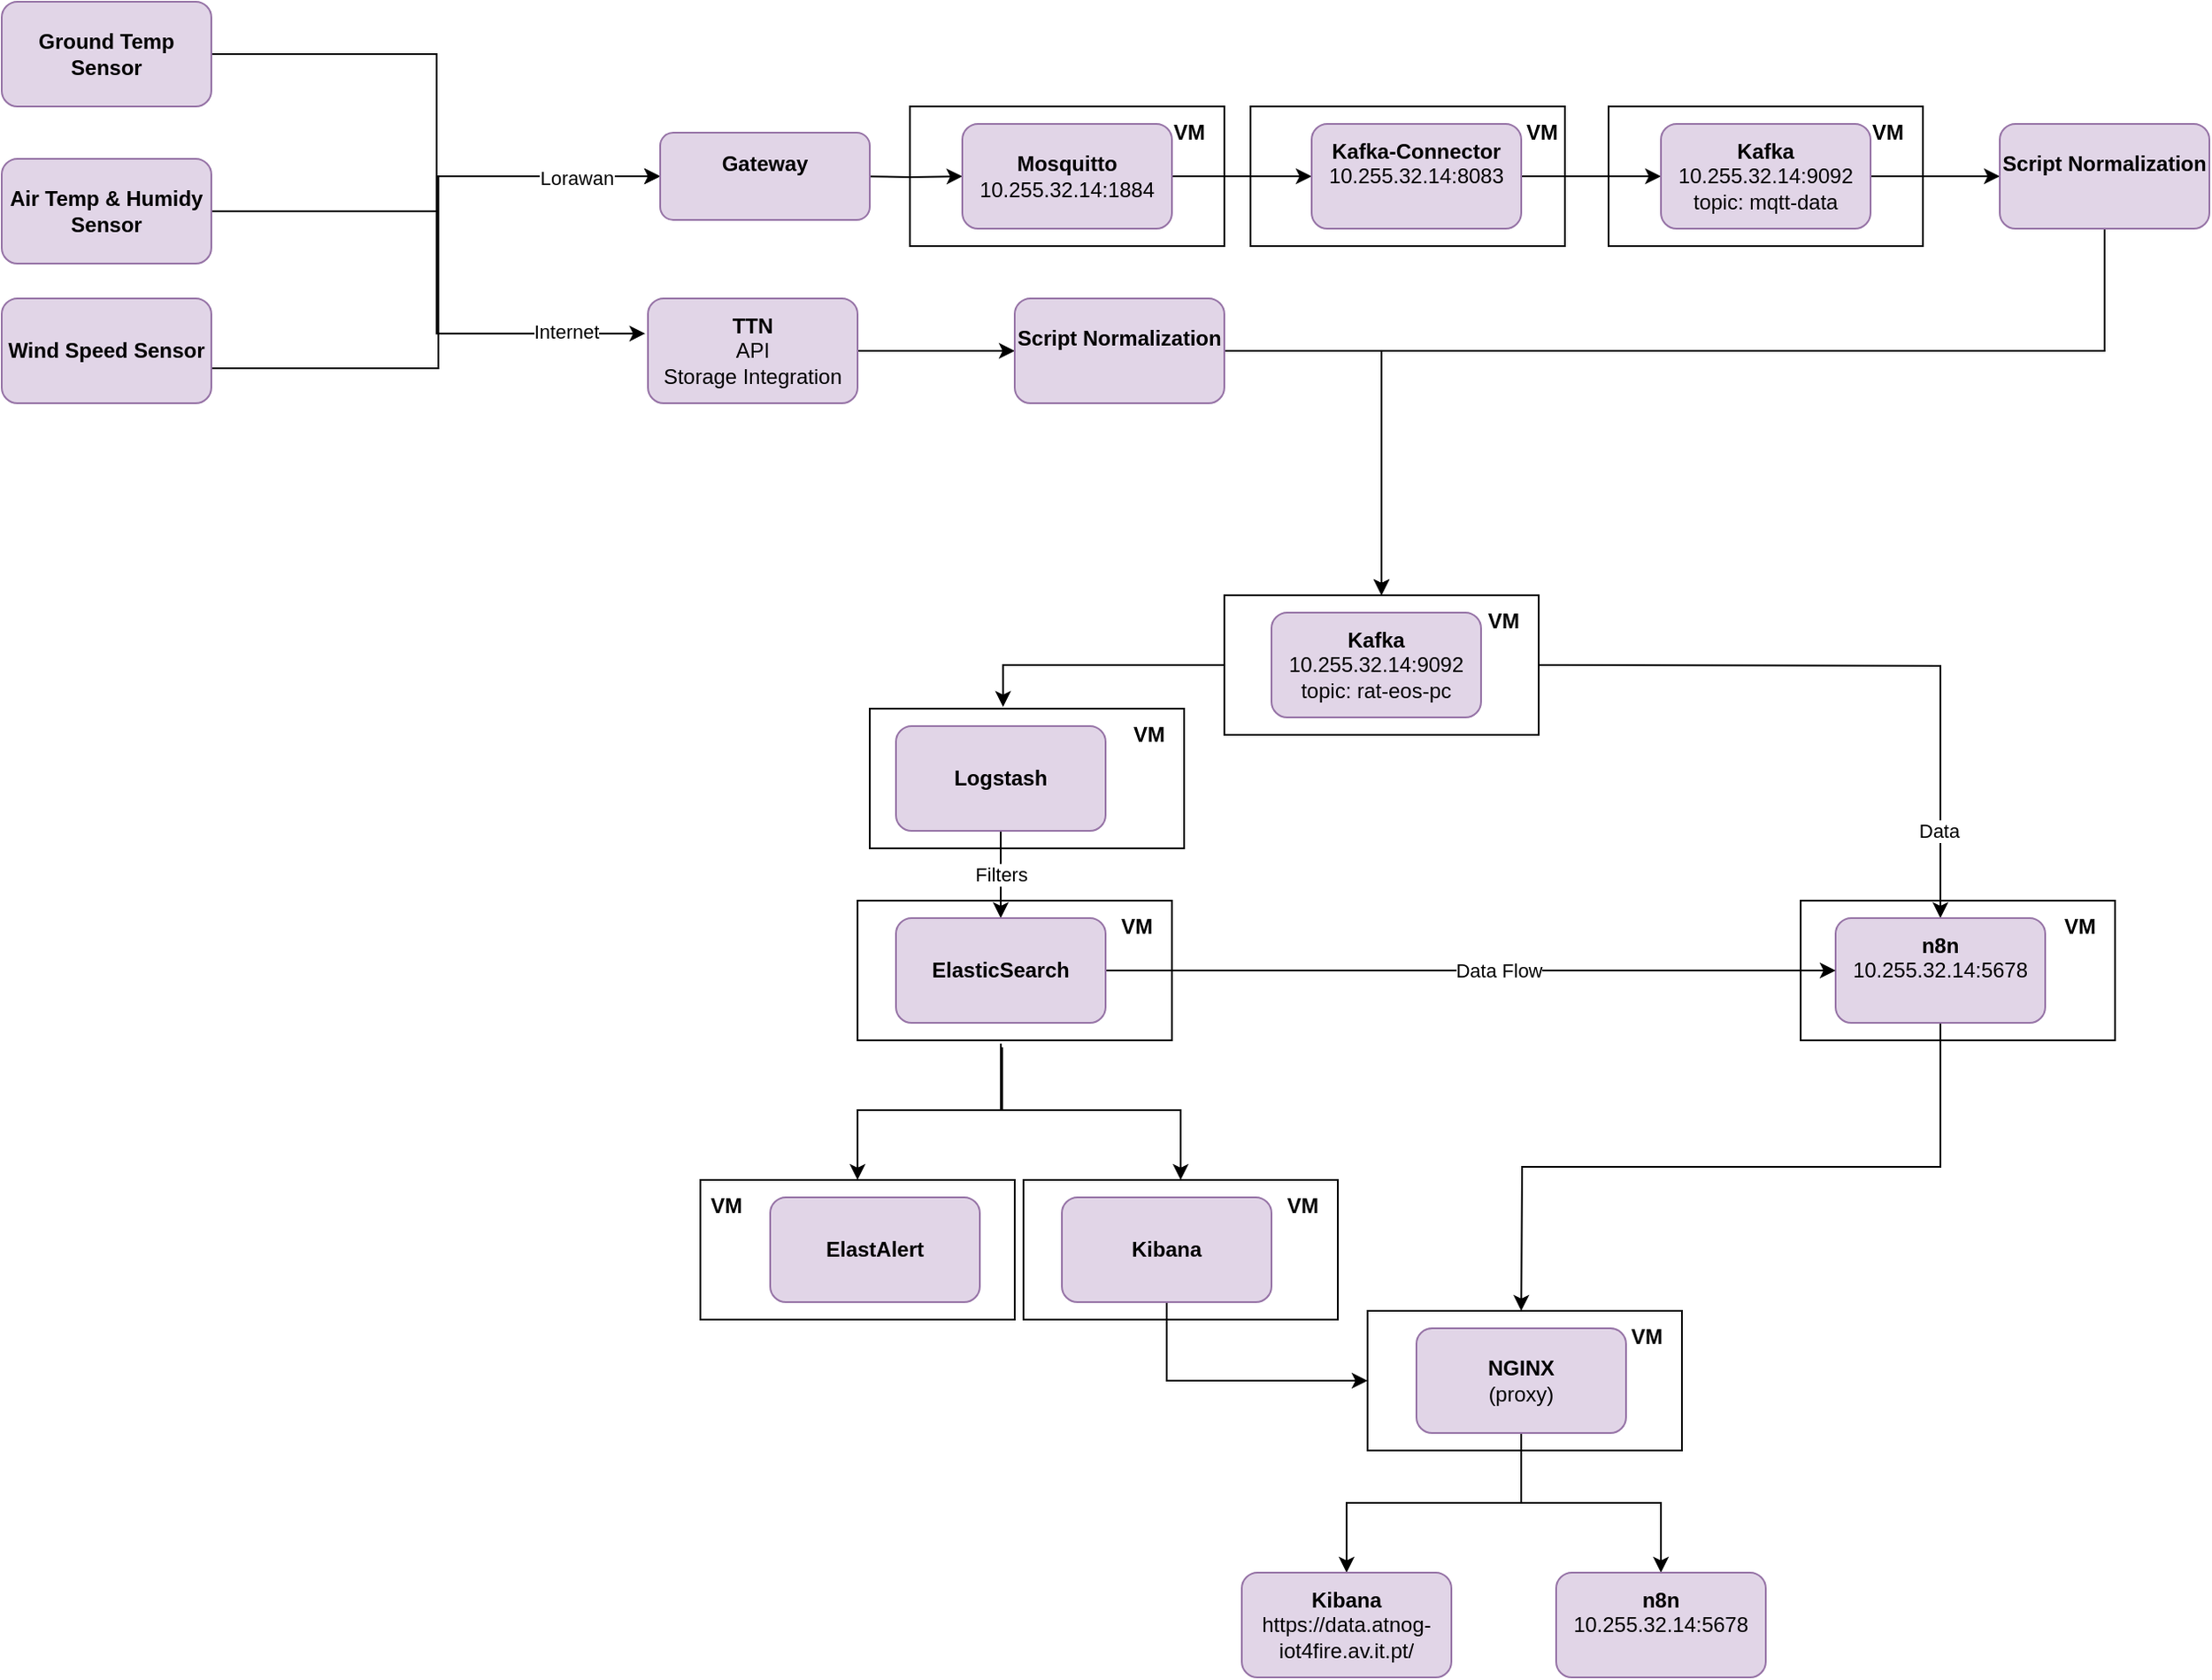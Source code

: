 <mxfile version="24.6.4" type="github">
  <diagram name="Página-1" id="U9sVXNLi1cfzZMgELVTF">
    <mxGraphModel dx="2796" dy="908" grid="1" gridSize="10" guides="1" tooltips="1" connect="1" arrows="1" fold="1" page="1" pageScale="1" pageWidth="827" pageHeight="1169" math="0" shadow="0">
      <root>
        <mxCell id="0" />
        <mxCell id="1" parent="0" />
        <mxCell id="4dspg_A0m96g3X4auWPV-66" value="" style="rounded=0;whiteSpace=wrap;html=1;" vertex="1" parent="1">
          <mxGeometry x="-293" y="435" width="180" height="80" as="geometry" />
        </mxCell>
        <mxCell id="4dspg_A0m96g3X4auWPV-67" value="&lt;b&gt;VM&lt;/b&gt;" style="text;html=1;align=center;verticalAlign=middle;whiteSpace=wrap;rounded=0;" vertex="1" parent="1">
          <mxGeometry x="-163" y="435" width="60" height="30" as="geometry" />
        </mxCell>
        <mxCell id="4dspg_A0m96g3X4auWPV-69" style="edgeStyle=orthogonalEdgeStyle;rounded=0;orthogonalLoop=1;jettySize=auto;html=1;exitX=0.46;exitY=1.05;exitDx=0;exitDy=0;entryX=0.5;entryY=0;entryDx=0;entryDy=0;exitPerimeter=0;" edge="1" parent="1" source="4dspg_A0m96g3X4auWPV-64" target="4dspg_A0m96g3X4auWPV-60">
          <mxGeometry relative="1" as="geometry" />
        </mxCell>
        <mxCell id="4dspg_A0m96g3X4auWPV-64" value="" style="rounded=0;whiteSpace=wrap;html=1;" vertex="1" parent="1">
          <mxGeometry x="-300" y="545" width="180" height="80" as="geometry" />
        </mxCell>
        <mxCell id="4dspg_A0m96g3X4auWPV-65" value="&lt;b&gt;VM&lt;/b&gt;" style="text;html=1;align=center;verticalAlign=middle;whiteSpace=wrap;rounded=0;" vertex="1" parent="1">
          <mxGeometry x="-170" y="545" width="60" height="30" as="geometry" />
        </mxCell>
        <mxCell id="4dspg_A0m96g3X4auWPV-62" value="" style="rounded=0;whiteSpace=wrap;html=1;" vertex="1" parent="1">
          <mxGeometry x="-390" y="705" width="180" height="80" as="geometry" />
        </mxCell>
        <mxCell id="4dspg_A0m96g3X4auWPV-63" value="&lt;b&gt;VM&lt;/b&gt;" style="text;html=1;align=center;verticalAlign=middle;whiteSpace=wrap;rounded=0;" vertex="1" parent="1">
          <mxGeometry x="-405" y="705" width="60" height="30" as="geometry" />
        </mxCell>
        <mxCell id="4dspg_A0m96g3X4auWPV-60" value="" style="rounded=0;whiteSpace=wrap;html=1;" vertex="1" parent="1">
          <mxGeometry x="-205" y="705" width="180" height="80" as="geometry" />
        </mxCell>
        <mxCell id="4dspg_A0m96g3X4auWPV-61" value="&lt;b&gt;VM&lt;/b&gt;" style="text;html=1;align=center;verticalAlign=middle;whiteSpace=wrap;rounded=0;" vertex="1" parent="1">
          <mxGeometry x="-75" y="705" width="60" height="30" as="geometry" />
        </mxCell>
        <mxCell id="4dspg_A0m96g3X4auWPV-58" value="" style="rounded=0;whiteSpace=wrap;html=1;" vertex="1" parent="1">
          <mxGeometry x="-8" y="780" width="180" height="80" as="geometry" />
        </mxCell>
        <mxCell id="4dspg_A0m96g3X4auWPV-59" value="&lt;b&gt;VM&lt;/b&gt;" style="text;html=1;align=center;verticalAlign=middle;whiteSpace=wrap;rounded=0;" vertex="1" parent="1">
          <mxGeometry x="122" y="780" width="60" height="30" as="geometry" />
        </mxCell>
        <mxCell id="4dspg_A0m96g3X4auWPV-53" value="" style="rounded=0;whiteSpace=wrap;html=1;" vertex="1" parent="1">
          <mxGeometry x="240" y="545" width="180" height="80" as="geometry" />
        </mxCell>
        <mxCell id="4dspg_A0m96g3X4auWPV-51" value="" style="rounded=0;whiteSpace=wrap;html=1;" vertex="1" parent="1">
          <mxGeometry x="-90" y="370" width="180" height="80" as="geometry" />
        </mxCell>
        <mxCell id="4dspg_A0m96g3X4auWPV-52" value="&lt;b&gt;VM&lt;/b&gt;" style="text;html=1;align=center;verticalAlign=middle;whiteSpace=wrap;rounded=0;" vertex="1" parent="1">
          <mxGeometry x="40" y="370" width="60" height="30" as="geometry" />
        </mxCell>
        <mxCell id="4dspg_A0m96g3X4auWPV-49" value="" style="rounded=0;whiteSpace=wrap;html=1;" vertex="1" parent="1">
          <mxGeometry x="-270" y="90" width="180" height="80" as="geometry" />
        </mxCell>
        <mxCell id="4dspg_A0m96g3X4auWPV-47" value="" style="rounded=0;whiteSpace=wrap;html=1;" vertex="1" parent="1">
          <mxGeometry x="-75" y="90" width="180" height="80" as="geometry" />
        </mxCell>
        <mxCell id="4dspg_A0m96g3X4auWPV-41" value="" style="rounded=0;whiteSpace=wrap;html=1;" vertex="1" parent="1">
          <mxGeometry x="130" y="90" width="180" height="80" as="geometry" />
        </mxCell>
        <mxCell id="VtKPe04n7dCPjRhlaxMr-1" style="edgeStyle=orthogonalEdgeStyle;rounded=0;orthogonalLoop=1;jettySize=auto;html=1;entryX=0;entryY=0.5;entryDx=0;entryDy=0;exitX=1;exitY=0.5;exitDx=0;exitDy=0;" parent="1" source="VtKPe04n7dCPjRhlaxMr-2" target="VtKPe04n7dCPjRhlaxMr-9" edge="1">
          <mxGeometry relative="1" as="geometry">
            <mxPoint x="-628" y="150" as="sourcePoint" />
            <Array as="points">
              <mxPoint x="-670" y="240" />
              <mxPoint x="-540" y="240" />
              <mxPoint x="-540" y="130" />
            </Array>
          </mxGeometry>
        </mxCell>
        <mxCell id="VtKPe04n7dCPjRhlaxMr-2" value="&lt;b&gt;Wind Speed Sensor&lt;/b&gt;" style="rounded=1;whiteSpace=wrap;html=1;fillColor=#e1d5e7;strokeColor=#9673a6;" parent="1" vertex="1">
          <mxGeometry x="-790" y="200" width="120" height="60" as="geometry" />
        </mxCell>
        <mxCell id="VtKPe04n7dCPjRhlaxMr-3" style="edgeStyle=orthogonalEdgeStyle;rounded=0;orthogonalLoop=1;jettySize=auto;html=1;exitX=1;exitY=0.5;exitDx=0;exitDy=0;entryX=0;entryY=0.5;entryDx=0;entryDy=0;" parent="1" target="VtKPe04n7dCPjRhlaxMr-9" edge="1" source="VtKPe04n7dCPjRhlaxMr-4">
          <mxGeometry relative="1" as="geometry">
            <mxPoint x="-448" y="150" as="sourcePoint" />
            <Array as="points">
              <mxPoint x="-540" y="150" />
              <mxPoint x="-540" y="130" />
            </Array>
          </mxGeometry>
        </mxCell>
        <mxCell id="4dspg_A0m96g3X4auWPV-9" value="Lorawan" style="edgeLabel;html=1;align=center;verticalAlign=middle;resizable=0;points=[];" vertex="1" connectable="0" parent="VtKPe04n7dCPjRhlaxMr-3">
          <mxGeometry x="0.653" y="-1" relative="1" as="geometry">
            <mxPoint as="offset" />
          </mxGeometry>
        </mxCell>
        <mxCell id="VtKPe04n7dCPjRhlaxMr-4" value="&lt;b&gt;Air Temp &amp;amp; Humidy Sensor&lt;/b&gt;" style="rounded=1;whiteSpace=wrap;html=1;fillColor=#e1d5e7;strokeColor=#9673a6;" parent="1" vertex="1">
          <mxGeometry x="-790" y="120" width="120" height="60" as="geometry" />
        </mxCell>
        <mxCell id="4dspg_A0m96g3X4auWPV-6" style="edgeStyle=orthogonalEdgeStyle;rounded=0;orthogonalLoop=1;jettySize=auto;html=1;exitX=1;exitY=0.5;exitDx=0;exitDy=0;entryX=-0.013;entryY=0.335;entryDx=0;entryDy=0;entryPerimeter=0;" edge="1" parent="1" source="VtKPe04n7dCPjRhlaxMr-6" target="4dspg_A0m96g3X4auWPV-7">
          <mxGeometry relative="1" as="geometry">
            <Array as="points">
              <mxPoint x="-541" y="60" />
              <mxPoint x="-541" y="220" />
            </Array>
          </mxGeometry>
        </mxCell>
        <mxCell id="4dspg_A0m96g3X4auWPV-10" value="Internet" style="edgeLabel;html=1;align=center;verticalAlign=middle;resizable=0;points=[];" vertex="1" connectable="0" parent="4dspg_A0m96g3X4auWPV-6">
          <mxGeometry x="0.775" y="1" relative="1" as="geometry">
            <mxPoint as="offset" />
          </mxGeometry>
        </mxCell>
        <mxCell id="VtKPe04n7dCPjRhlaxMr-6" value="&lt;b&gt;Ground Temp Sensor&lt;/b&gt;" style="rounded=1;whiteSpace=wrap;html=1;fillColor=#e1d5e7;strokeColor=#9673a6;" parent="1" vertex="1">
          <mxGeometry x="-790" y="30" width="120" height="60" as="geometry" />
        </mxCell>
        <mxCell id="4dspg_A0m96g3X4auWPV-21" style="edgeStyle=orthogonalEdgeStyle;rounded=0;orthogonalLoop=1;jettySize=auto;html=1;entryX=0;entryY=0.5;entryDx=0;entryDy=0;" edge="1" parent="1" target="4dspg_A0m96g3X4auWPV-8">
          <mxGeometry relative="1" as="geometry">
            <mxPoint x="-300" y="130" as="sourcePoint" />
          </mxGeometry>
        </mxCell>
        <mxCell id="VtKPe04n7dCPjRhlaxMr-9" value="&lt;b&gt;Gateway&lt;/b&gt;&lt;br&gt;&lt;div&gt;&lt;br/&gt;&lt;/div&gt;" style="rounded=1;whiteSpace=wrap;html=1;fillColor=#e1d5e7;strokeColor=#9673a6;" parent="1" vertex="1">
          <mxGeometry x="-413" y="105" width="120" height="50" as="geometry" />
        </mxCell>
        <mxCell id="VtKPe04n7dCPjRhlaxMr-10" style="edgeStyle=orthogonalEdgeStyle;rounded=0;orthogonalLoop=1;jettySize=auto;html=1;entryX=0.5;entryY=0;entryDx=0;entryDy=0;" parent="1" target="VtKPe04n7dCPjRhlaxMr-16" edge="1">
          <mxGeometry relative="1" as="geometry">
            <mxPoint x="90" y="410" as="sourcePoint" />
          </mxGeometry>
        </mxCell>
        <mxCell id="VtKPe04n7dCPjRhlaxMr-11" value="Data" style="edgeLabel;html=1;align=center;verticalAlign=middle;resizable=0;points=[];" parent="VtKPe04n7dCPjRhlaxMr-10" vertex="1" connectable="0">
          <mxGeometry x="0.516" y="-1" relative="1" as="geometry">
            <mxPoint y="40" as="offset" />
          </mxGeometry>
        </mxCell>
        <mxCell id="VtKPe04n7dCPjRhlaxMr-12" value="&lt;b&gt;Kafka&lt;/b&gt;&lt;div&gt;10.255.32.14:9092&lt;/div&gt;&lt;div&gt;topic: rat-eos-pc&lt;/div&gt;" style="rounded=1;whiteSpace=wrap;html=1;fillColor=#e1d5e7;strokeColor=#9673a6;" parent="1" vertex="1">
          <mxGeometry x="-63" y="380" width="120" height="60" as="geometry" />
        </mxCell>
        <mxCell id="VtKPe04n7dCPjRhlaxMr-13" value="Filters" style="edgeStyle=orthogonalEdgeStyle;rounded=0;orthogonalLoop=1;jettySize=auto;html=1;exitX=0.5;exitY=1;exitDx=0;exitDy=0;" parent="1" source="VtKPe04n7dCPjRhlaxMr-14" target="VtKPe04n7dCPjRhlaxMr-22" edge="1">
          <mxGeometry relative="1" as="geometry" />
        </mxCell>
        <mxCell id="VtKPe04n7dCPjRhlaxMr-14" value="&lt;b&gt;Logstash&lt;/b&gt;" style="rounded=1;whiteSpace=wrap;html=1;fillColor=#e1d5e7;strokeColor=#9673a6;" parent="1" vertex="1">
          <mxGeometry x="-278" y="445" width="120" height="60" as="geometry" />
        </mxCell>
        <mxCell id="4dspg_A0m96g3X4auWPV-40" style="edgeStyle=orthogonalEdgeStyle;rounded=0;orthogonalLoop=1;jettySize=auto;html=1;exitX=0.5;exitY=1;exitDx=0;exitDy=0;" edge="1" parent="1" source="VtKPe04n7dCPjRhlaxMr-16">
          <mxGeometry relative="1" as="geometry">
            <mxPoint x="80" y="780" as="targetPoint" />
          </mxGeometry>
        </mxCell>
        <mxCell id="VtKPe04n7dCPjRhlaxMr-16" value="&lt;b&gt;n8n&lt;/b&gt;&lt;div&gt;&lt;div&gt;10.255.32.14:5678&lt;/div&gt;&lt;/div&gt;&lt;div&gt;&lt;br&gt;&lt;/div&gt;" style="rounded=1;whiteSpace=wrap;html=1;fillColor=#e1d5e7;strokeColor=#9673a6;" parent="1" vertex="1">
          <mxGeometry x="260" y="555" width="120" height="60" as="geometry" />
        </mxCell>
        <mxCell id="VtKPe04n7dCPjRhlaxMr-18" style="edgeStyle=orthogonalEdgeStyle;rounded=0;orthogonalLoop=1;jettySize=auto;html=1;exitX=0.456;exitY=1.023;exitDx=0;exitDy=0;entryX=0.5;entryY=0;entryDx=0;entryDy=0;exitPerimeter=0;" parent="1" source="4dspg_A0m96g3X4auWPV-64" edge="1" target="4dspg_A0m96g3X4auWPV-62">
          <mxGeometry relative="1" as="geometry">
            <mxPoint x="-298" y="715" as="targetPoint" />
          </mxGeometry>
        </mxCell>
        <mxCell id="VtKPe04n7dCPjRhlaxMr-20" style="edgeStyle=orthogonalEdgeStyle;rounded=0;orthogonalLoop=1;jettySize=auto;html=1;exitX=1;exitY=0.5;exitDx=0;exitDy=0;" parent="1" source="VtKPe04n7dCPjRhlaxMr-22" target="VtKPe04n7dCPjRhlaxMr-16" edge="1">
          <mxGeometry relative="1" as="geometry" />
        </mxCell>
        <mxCell id="VtKPe04n7dCPjRhlaxMr-21" value="Data Flow" style="edgeLabel;html=1;align=center;verticalAlign=middle;resizable=0;points=[];" parent="VtKPe04n7dCPjRhlaxMr-20" vertex="1" connectable="0">
          <mxGeometry x="0.462" y="-1" relative="1" as="geometry">
            <mxPoint x="-81" y="-1" as="offset" />
          </mxGeometry>
        </mxCell>
        <mxCell id="VtKPe04n7dCPjRhlaxMr-22" value="&lt;b&gt;ElasticSearch&lt;/b&gt;" style="rounded=1;whiteSpace=wrap;html=1;fillColor=#e1d5e7;strokeColor=#9673a6;" parent="1" vertex="1">
          <mxGeometry x="-278" y="555" width="120" height="60" as="geometry" />
        </mxCell>
        <mxCell id="VtKPe04n7dCPjRhlaxMr-23" value="&lt;b&gt;ElastAlert&lt;/b&gt;" style="rounded=1;whiteSpace=wrap;html=1;fillColor=#e1d5e7;strokeColor=#9673a6;" parent="1" vertex="1">
          <mxGeometry x="-350" y="715" width="120" height="60" as="geometry" />
        </mxCell>
        <mxCell id="4dspg_A0m96g3X4auWPV-38" style="edgeStyle=orthogonalEdgeStyle;rounded=0;orthogonalLoop=1;jettySize=auto;html=1;exitX=0.5;exitY=1;exitDx=0;exitDy=0;entryX=0;entryY=0.5;entryDx=0;entryDy=0;" edge="1" parent="1" source="VtKPe04n7dCPjRhlaxMr-24" target="4dspg_A0m96g3X4auWPV-58">
          <mxGeometry relative="1" as="geometry" />
        </mxCell>
        <mxCell id="VtKPe04n7dCPjRhlaxMr-24" value="&lt;b&gt;Kibana&lt;/b&gt;" style="rounded=1;whiteSpace=wrap;html=1;fillColor=#e1d5e7;strokeColor=#9673a6;" parent="1" vertex="1">
          <mxGeometry x="-183" y="715" width="120" height="60" as="geometry" />
        </mxCell>
        <mxCell id="4dspg_A0m96g3X4auWPV-71" style="edgeStyle=orthogonalEdgeStyle;rounded=0;orthogonalLoop=1;jettySize=auto;html=1;exitX=1;exitY=0.5;exitDx=0;exitDy=0;entryX=0;entryY=0.5;entryDx=0;entryDy=0;" edge="1" parent="1" source="4dspg_A0m96g3X4auWPV-7" target="4dspg_A0m96g3X4auWPV-16">
          <mxGeometry relative="1" as="geometry" />
        </mxCell>
        <mxCell id="4dspg_A0m96g3X4auWPV-7" value="&lt;b&gt;TTN&lt;/b&gt;&lt;br&gt;API&lt;br&gt;Storage Integration" style="rounded=1;whiteSpace=wrap;html=1;fillColor=#e1d5e7;strokeColor=#9673a6;" vertex="1" parent="1">
          <mxGeometry x="-420" y="200" width="120" height="60" as="geometry" />
        </mxCell>
        <mxCell id="4dspg_A0m96g3X4auWPV-29" style="edgeStyle=orthogonalEdgeStyle;rounded=0;orthogonalLoop=1;jettySize=auto;html=1;exitX=1;exitY=0.5;exitDx=0;exitDy=0;entryX=0;entryY=0.5;entryDx=0;entryDy=0;" edge="1" parent="1" source="4dspg_A0m96g3X4auWPV-8" target="4dspg_A0m96g3X4auWPV-11">
          <mxGeometry relative="1" as="geometry" />
        </mxCell>
        <mxCell id="4dspg_A0m96g3X4auWPV-8" value="&lt;b&gt;Mosquitto&lt;/b&gt;&lt;div&gt;&lt;div&gt;10.255.32.14:1884&lt;/div&gt;&lt;/div&gt;" style="rounded=1;whiteSpace=wrap;html=1;fillColor=#e1d5e7;strokeColor=#9673a6;" vertex="1" parent="1">
          <mxGeometry x="-240" y="100" width="120" height="60" as="geometry" />
        </mxCell>
        <mxCell id="4dspg_A0m96g3X4auWPV-26" style="edgeStyle=orthogonalEdgeStyle;rounded=0;orthogonalLoop=1;jettySize=auto;html=1;exitX=1;exitY=0.5;exitDx=0;exitDy=0;entryX=0;entryY=0.5;entryDx=0;entryDy=0;" edge="1" parent="1" source="4dspg_A0m96g3X4auWPV-11" target="4dspg_A0m96g3X4auWPV-12">
          <mxGeometry relative="1" as="geometry" />
        </mxCell>
        <mxCell id="4dspg_A0m96g3X4auWPV-11" value="&lt;b&gt;Kafka-Connector&lt;/b&gt;&lt;div&gt;&lt;div&gt;10.255.32.14:8083&lt;/div&gt;&lt;/div&gt;&lt;div&gt;&lt;br&gt;&lt;/div&gt;" style="rounded=1;whiteSpace=wrap;html=1;fillColor=#e1d5e7;strokeColor=#9673a6;" vertex="1" parent="1">
          <mxGeometry x="-40" y="100" width="120" height="60" as="geometry" />
        </mxCell>
        <mxCell id="4dspg_A0m96g3X4auWPV-27" style="edgeStyle=orthogonalEdgeStyle;rounded=0;orthogonalLoop=1;jettySize=auto;html=1;exitX=1;exitY=0.5;exitDx=0;exitDy=0;entryX=0;entryY=0.5;entryDx=0;entryDy=0;" edge="1" parent="1" source="4dspg_A0m96g3X4auWPV-12" target="4dspg_A0m96g3X4auWPV-14">
          <mxGeometry relative="1" as="geometry" />
        </mxCell>
        <mxCell id="4dspg_A0m96g3X4auWPV-12" value="&lt;b&gt;Kafka&lt;/b&gt;&lt;div&gt;&lt;div&gt;10.255.32.14:9092&lt;/div&gt;&lt;/div&gt;&lt;div&gt;topic: mqtt-data&lt;br&gt;&lt;/div&gt;" style="rounded=1;whiteSpace=wrap;html=1;fillColor=#e1d5e7;strokeColor=#9673a6;" vertex="1" parent="1">
          <mxGeometry x="160" y="100" width="120" height="60" as="geometry" />
        </mxCell>
        <mxCell id="4dspg_A0m96g3X4auWPV-17" style="edgeStyle=orthogonalEdgeStyle;rounded=0;orthogonalLoop=1;jettySize=auto;html=1;exitX=0.5;exitY=1;exitDx=0;exitDy=0;" edge="1" parent="1" source="4dspg_A0m96g3X4auWPV-14">
          <mxGeometry relative="1" as="geometry">
            <mxPoint y="370" as="targetPoint" />
            <Array as="points">
              <mxPoint x="414" y="230" />
              <mxPoint y="230" />
            </Array>
          </mxGeometry>
        </mxCell>
        <mxCell id="4dspg_A0m96g3X4auWPV-14" value="&lt;b&gt;Script Normalization&lt;/b&gt;&lt;div&gt;&lt;div&gt;&lt;br&gt;&lt;/div&gt;&lt;/div&gt;" style="rounded=1;whiteSpace=wrap;html=1;fillColor=#e1d5e7;strokeColor=#9673a6;" vertex="1" parent="1">
          <mxGeometry x="354" y="100" width="120" height="60" as="geometry" />
        </mxCell>
        <mxCell id="4dspg_A0m96g3X4auWPV-19" style="edgeStyle=orthogonalEdgeStyle;rounded=0;orthogonalLoop=1;jettySize=auto;html=1;exitX=1;exitY=0.5;exitDx=0;exitDy=0;entryX=0.5;entryY=0;entryDx=0;entryDy=0;" edge="1" parent="1" source="4dspg_A0m96g3X4auWPV-16" target="4dspg_A0m96g3X4auWPV-51">
          <mxGeometry relative="1" as="geometry">
            <mxPoint y="380" as="targetPoint" />
          </mxGeometry>
        </mxCell>
        <mxCell id="4dspg_A0m96g3X4auWPV-16" value="&lt;b&gt;Script Normalization&lt;/b&gt;&lt;div&gt;&lt;div&gt;&lt;br&gt;&lt;/div&gt;&lt;/div&gt;" style="rounded=1;whiteSpace=wrap;html=1;fillColor=#e1d5e7;strokeColor=#9673a6;" vertex="1" parent="1">
          <mxGeometry x="-210" y="200" width="120" height="60" as="geometry" />
        </mxCell>
        <mxCell id="4dspg_A0m96g3X4auWPV-36" style="edgeStyle=orthogonalEdgeStyle;rounded=0;orthogonalLoop=1;jettySize=auto;html=1;exitX=0.5;exitY=1;exitDx=0;exitDy=0;entryX=0.5;entryY=0;entryDx=0;entryDy=0;" edge="1" parent="1" source="4dspg_A0m96g3X4auWPV-32" target="4dspg_A0m96g3X4auWPV-34">
          <mxGeometry relative="1" as="geometry" />
        </mxCell>
        <mxCell id="4dspg_A0m96g3X4auWPV-37" style="edgeStyle=orthogonalEdgeStyle;rounded=0;orthogonalLoop=1;jettySize=auto;html=1;exitX=0.5;exitY=1;exitDx=0;exitDy=0;entryX=0.5;entryY=0;entryDx=0;entryDy=0;" edge="1" parent="1" source="4dspg_A0m96g3X4auWPV-32" target="4dspg_A0m96g3X4auWPV-35">
          <mxGeometry relative="1" as="geometry" />
        </mxCell>
        <mxCell id="4dspg_A0m96g3X4auWPV-32" value="&lt;b&gt;NGINX&lt;/b&gt;&lt;div&gt;(proxy)&lt;b&gt;&lt;br&gt;&lt;/b&gt;&lt;/div&gt;" style="rounded=1;whiteSpace=wrap;html=1;fillColor=#e1d5e7;strokeColor=#9673a6;" vertex="1" parent="1">
          <mxGeometry x="20" y="790" width="120" height="60" as="geometry" />
        </mxCell>
        <mxCell id="4dspg_A0m96g3X4auWPV-34" value="&lt;b&gt;Kibana&lt;/b&gt;&lt;div&gt;https://data.atnog-iot4fire.av.it.pt/&lt;b&gt;&lt;br&gt;&lt;/b&gt;&lt;/div&gt;" style="rounded=1;whiteSpace=wrap;html=1;fillColor=#e1d5e7;strokeColor=#9673a6;" vertex="1" parent="1">
          <mxGeometry x="-80" y="930" width="120" height="60" as="geometry" />
        </mxCell>
        <mxCell id="4dspg_A0m96g3X4auWPV-35" value="&lt;b&gt;n8n&lt;/b&gt;&lt;div&gt;&lt;div&gt;10.255.32.14:5678&lt;/div&gt;&lt;/div&gt;&lt;div&gt;&lt;br&gt;&lt;/div&gt;" style="rounded=1;whiteSpace=wrap;html=1;fillColor=#e1d5e7;strokeColor=#9673a6;" vertex="1" parent="1">
          <mxGeometry x="100" y="930" width="120" height="60" as="geometry" />
        </mxCell>
        <mxCell id="4dspg_A0m96g3X4auWPV-45" value="&lt;b&gt;VM&lt;/b&gt;" style="text;html=1;align=center;verticalAlign=middle;whiteSpace=wrap;rounded=0;" vertex="1" parent="1">
          <mxGeometry x="260" y="90" width="60" height="30" as="geometry" />
        </mxCell>
        <mxCell id="4dspg_A0m96g3X4auWPV-48" value="&lt;b&gt;VM&lt;/b&gt;" style="text;html=1;align=center;verticalAlign=middle;whiteSpace=wrap;rounded=0;" vertex="1" parent="1">
          <mxGeometry x="62" y="90" width="60" height="30" as="geometry" />
        </mxCell>
        <mxCell id="4dspg_A0m96g3X4auWPV-50" value="&lt;b&gt;VM&lt;/b&gt;" style="text;html=1;align=center;verticalAlign=middle;whiteSpace=wrap;rounded=0;" vertex="1" parent="1">
          <mxGeometry x="-140" y="90" width="60" height="30" as="geometry" />
        </mxCell>
        <mxCell id="4dspg_A0m96g3X4auWPV-54" value="&lt;b&gt;VM&lt;/b&gt;" style="text;html=1;align=center;verticalAlign=middle;whiteSpace=wrap;rounded=0;" vertex="1" parent="1">
          <mxGeometry x="370" y="545" width="60" height="30" as="geometry" />
        </mxCell>
        <mxCell id="4dspg_A0m96g3X4auWPV-68" style="edgeStyle=orthogonalEdgeStyle;rounded=0;orthogonalLoop=1;jettySize=auto;html=1;entryX=0.424;entryY=-0.013;entryDx=0;entryDy=0;entryPerimeter=0;exitX=0;exitY=0.5;exitDx=0;exitDy=0;" edge="1" parent="1" source="4dspg_A0m96g3X4auWPV-51" target="4dspg_A0m96g3X4auWPV-66">
          <mxGeometry relative="1" as="geometry">
            <mxPoint x="-100" y="410" as="sourcePoint" />
          </mxGeometry>
        </mxCell>
      </root>
    </mxGraphModel>
  </diagram>
</mxfile>
